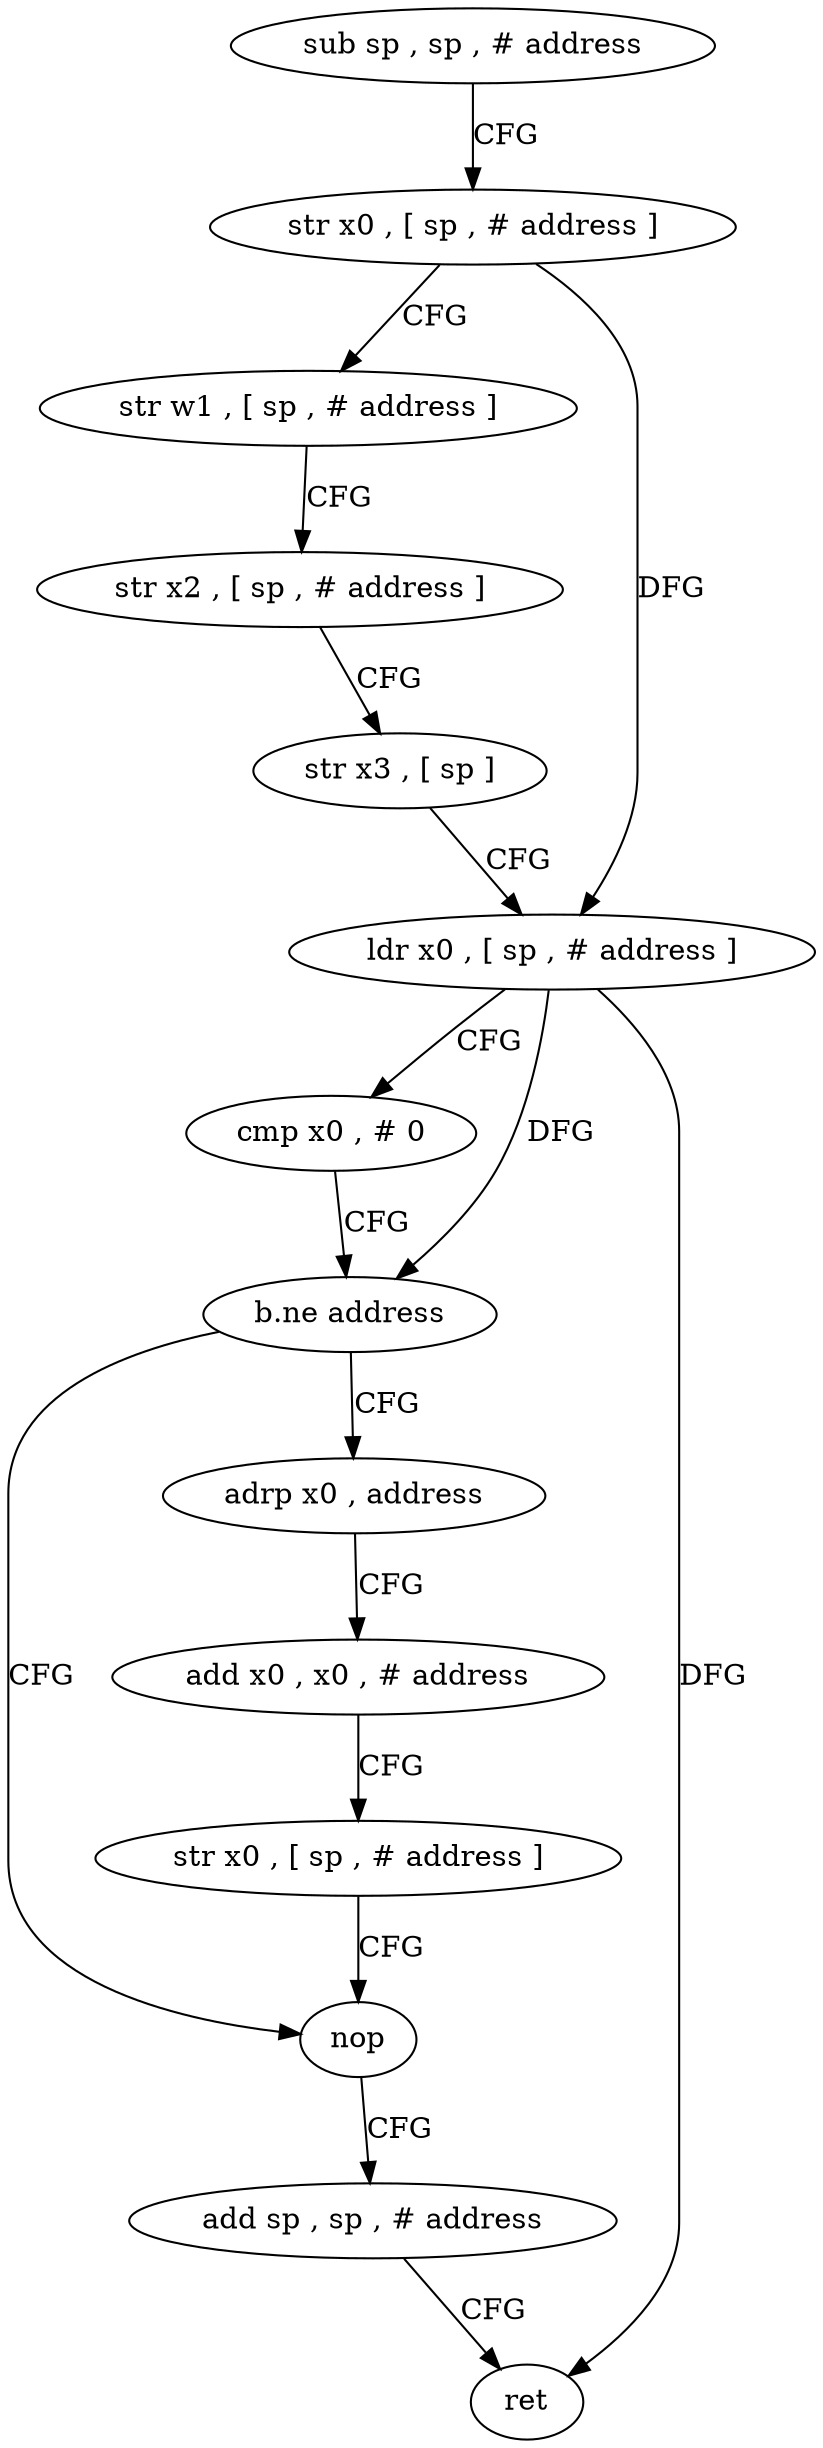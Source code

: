 digraph "func" {
"4347636" [label = "sub sp , sp , # address" ]
"4347640" [label = "str x0 , [ sp , # address ]" ]
"4347644" [label = "str w1 , [ sp , # address ]" ]
"4347648" [label = "str x2 , [ sp , # address ]" ]
"4347652" [label = "str x3 , [ sp ]" ]
"4347656" [label = "ldr x0 , [ sp , # address ]" ]
"4347660" [label = "cmp x0 , # 0" ]
"4347664" [label = "b.ne address" ]
"4347680" [label = "nop" ]
"4347668" [label = "adrp x0 , address" ]
"4347684" [label = "add sp , sp , # address" ]
"4347688" [label = "ret" ]
"4347672" [label = "add x0 , x0 , # address" ]
"4347676" [label = "str x0 , [ sp , # address ]" ]
"4347636" -> "4347640" [ label = "CFG" ]
"4347640" -> "4347644" [ label = "CFG" ]
"4347640" -> "4347656" [ label = "DFG" ]
"4347644" -> "4347648" [ label = "CFG" ]
"4347648" -> "4347652" [ label = "CFG" ]
"4347652" -> "4347656" [ label = "CFG" ]
"4347656" -> "4347660" [ label = "CFG" ]
"4347656" -> "4347664" [ label = "DFG" ]
"4347656" -> "4347688" [ label = "DFG" ]
"4347660" -> "4347664" [ label = "CFG" ]
"4347664" -> "4347680" [ label = "CFG" ]
"4347664" -> "4347668" [ label = "CFG" ]
"4347680" -> "4347684" [ label = "CFG" ]
"4347668" -> "4347672" [ label = "CFG" ]
"4347684" -> "4347688" [ label = "CFG" ]
"4347672" -> "4347676" [ label = "CFG" ]
"4347676" -> "4347680" [ label = "CFG" ]
}
